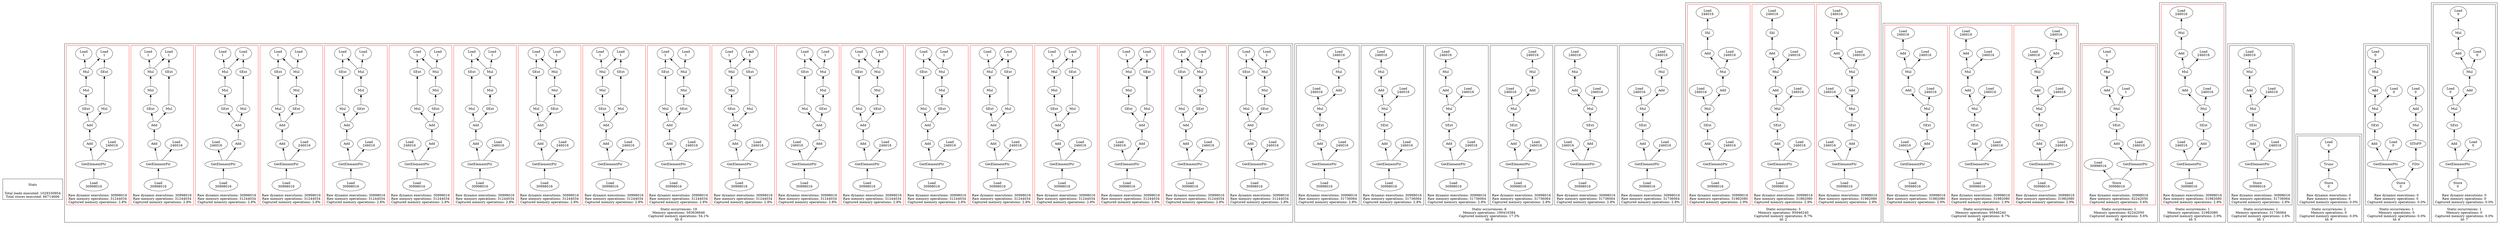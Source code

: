 strict digraph {
rankdir=BT
subgraph {
Stats [shape=plaintext]
cluster=true
label="Total loads executed: 1029330954\nTotal stores executed: 66714666"
}
subgraph {
subgraph {
"0_0_515" [label="Mul"]
"0_0_457" [label="SExt"]
"0_0_515" -> "0_0_457"
"0_0_625" [label="GetElementPtr"]
"0_0_624" [label="Add"]
"0_0_625" -> "0_0_624"
"0_0_474" [label="Mul"]
"0_0_436" [label="Mul"]
"0_0_474" -> "0_0_436"
"0_0_514" [label="Load\n246016"]
"0_0_625" -> "0_0_514"
{
rank=min
"0_0_626" [label="Load\n30998016"]
}
"0_0_626" -> "0_0_625"
"0_0_426" [label="Load\n1"]
"0_0_436" -> "0_0_426"
"0_0_516" [label="Add"]
"0_0_624" -> "0_0_516"
"0_0_483" [label="SExt"]
"0_0_483" -> "0_0_474"
"0_0_457" -> "0_0_426"
"0_0_516" -> "0_0_515"
"0_0_516" -> "0_0_483"
"0_0_423" [label="Load\n1"]
"0_0_436" -> "0_0_423"
cluster=true
label="Raw dynamic executions: 30998016\nRaw memory operations: 31244034\nCaptured memory operations: 2.8%"
}
subgraph {
"0_1_630" [label="Add"]
"0_1_524" [label="Add"]
"0_1_630" -> "0_1_524"
"0_1_523" [label="Mul"]
"0_1_458" [label="SExt"]
"0_1_523" -> "0_1_458"
"0_1_476" [label="Mul"]
"0_1_437" [label="Mul"]
"0_1_476" -> "0_1_437"
"0_1_486" [label="SExt"]
"0_1_524" -> "0_1_486"
"0_1_631" [label="GetElementPtr"]
"0_1_514" [label="Load\n246016"]
"0_1_631" -> "0_1_514"
"0_1_426" [label="Load\n1"]
"0_1_458" -> "0_1_426"
"0_1_631" -> "0_1_630"
"0_1_486" -> "0_1_476"
"0_1_423" [label="Load\n1"]
"0_1_437" -> "0_1_423"
{
rank=min
"0_1_632" [label="Load\n30998016"]
}
"0_1_632" -> "0_1_631"
"0_1_524" -> "0_1_523"
"0_1_437" -> "0_1_426"
cluster=true
label="Raw dynamic executions: 30998016\nRaw memory operations: 31244034\nCaptured memory operations: 2.8%"
color=red
}
subgraph {
"0_2_484" [label="SExt"]
"0_2_476" [label="Mul"]
"0_2_484" -> "0_2_476"
"0_2_640" [label="GetElementPtr"]
"0_2_514" [label="Load\n246016"]
"0_2_640" -> "0_2_514"
"0_2_515" [label="Mul"]
"0_2_457" [label="SExt"]
"0_2_515" -> "0_2_457"
"0_2_437" [label="Mul"]
"0_2_476" -> "0_2_437"
"0_2_639" [label="Add"]
"0_2_531" [label="Add"]
"0_2_639" -> "0_2_531"
"0_2_426" [label="Load\n1"]
"0_2_457" -> "0_2_426"
{
rank=min
"0_2_641" [label="Load\n30998016"]
}
"0_2_641" -> "0_2_640"
"0_2_531" -> "0_2_484"
"0_2_423" [label="Load\n1"]
"0_2_437" -> "0_2_423"
"0_2_640" -> "0_2_639"
"0_2_437" -> "0_2_426"
"0_2_531" -> "0_2_515"
cluster=true
label="Raw dynamic executions: 30998016\nRaw memory operations: 31244034\nCaptured memory operations: 2.8%"
color=red
}
subgraph {
"0_3_487" [label="SExt"]
"0_3_474" [label="Mul"]
"0_3_487" -> "0_3_474"
"0_3_540" [label="Add"]
"0_3_523" [label="Mul"]
"0_3_540" -> "0_3_523"
"0_3_646" [label="Add"]
"0_3_646" -> "0_3_540"
"0_3_458" [label="SExt"]
"0_3_523" -> "0_3_458"
"0_3_436" [label="Mul"]
"0_3_474" -> "0_3_436"
"0_3_647" [label="GetElementPtr"]
"0_3_514" [label="Load\n246016"]
"0_3_647" -> "0_3_514"
"0_3_426" [label="Load\n1"]
"0_3_458" -> "0_3_426"
"0_3_436" -> "0_3_426"
"0_3_423" [label="Load\n1"]
"0_3_436" -> "0_3_423"
"0_3_540" -> "0_3_487"
"0_3_647" -> "0_3_646"
{
rank=min
"0_3_648" [label="Load\n30998016"]
}
"0_3_648" -> "0_3_647"
cluster=true
label="Raw dynamic executions: 30998016\nRaw memory operations: 31244034\nCaptured memory operations: 2.8%"
color=red
}
subgraph {
"0_4_543" [label="Add"]
"0_4_480" [label="SExt"]
"0_4_543" -> "0_4_480"
"0_4_456" [label="SExt"]
"0_4_426" [label="Load\n1"]
"0_4_456" -> "0_4_426"
"0_4_474" [label="Mul"]
"0_4_436" [label="Mul"]
"0_4_474" -> "0_4_436"
"0_4_436" -> "0_4_426"
{
rank=min
"0_4_651" [label="Load\n30998016"]
}
"0_4_650" [label="GetElementPtr"]
"0_4_651" -> "0_4_650"
"0_4_649" [label="Add"]
"0_4_649" -> "0_4_543"
"0_4_542" [label="Mul"]
"0_4_543" -> "0_4_542"
"0_4_514" [label="Load\n246016"]
"0_4_650" -> "0_4_514"
"0_4_423" [label="Load\n1"]
"0_4_436" -> "0_4_423"
"0_4_542" -> "0_4_456"
"0_4_650" -> "0_4_649"
"0_4_480" -> "0_4_474"
cluster=true
label="Raw dynamic executions: 30998016\nRaw memory operations: 31244034\nCaptured memory operations: 2.8%"
color=red
}
subgraph {
"0_5_544" [label="Add"]
"0_5_523" [label="Mul"]
"0_5_544" -> "0_5_523"
"0_5_654" [label="GetElementPtr"]
"0_5_653" [label="Add"]
"0_5_654" -> "0_5_653"
"0_5_458" [label="SExt"]
"0_5_523" -> "0_5_458"
"0_5_479" [label="Mul"]
"0_5_441" [label="Mul"]
"0_5_479" -> "0_5_441"
"0_5_426" [label="Load\n1"]
"0_5_458" -> "0_5_426"
"0_5_488" [label="SExt"]
"0_5_544" -> "0_5_488"
"0_5_514" [label="Load\n246016"]
"0_5_654" -> "0_5_514"
{
rank=min
"0_5_655" [label="Load\n30998016"]
}
"0_5_655" -> "0_5_654"
"0_5_441" -> "0_5_426"
"0_5_653" -> "0_5_544"
"0_5_488" -> "0_5_479"
"0_5_423" [label="Load\n1"]
"0_5_441" -> "0_5_423"
cluster=true
label="Raw dynamic executions: 30998016\nRaw memory operations: 31244034\nCaptured memory operations: 2.8%"
color=red
}
subgraph {
"0_6_545" [label="Add"]
"0_6_542" [label="Mul"]
"0_6_545" -> "0_6_542"
"0_6_456" [label="SExt"]
"0_6_426" [label="Load\n1"]
"0_6_456" -> "0_6_426"
"0_6_481" [label="SExt"]
"0_6_545" -> "0_6_481"
"0_6_657" [label="Add"]
"0_6_657" -> "0_6_545"
"0_6_658" [label="GetElementPtr"]
"0_6_658" -> "0_6_657"
"0_6_479" [label="Mul"]
"0_6_481" -> "0_6_479"
"0_6_441" [label="Mul"]
"0_6_479" -> "0_6_441"
{
rank=min
"0_6_659" [label="Load\n30998016"]
}
"0_6_659" -> "0_6_658"
"0_6_441" -> "0_6_426"
"0_6_542" -> "0_6_456"
"0_6_514" [label="Load\n246016"]
"0_6_658" -> "0_6_514"
"0_6_423" [label="Load\n1"]
"0_6_441" -> "0_6_423"
cluster=true
label="Raw dynamic executions: 30998016\nRaw memory operations: 31244034\nCaptured memory operations: 2.8%"
color=red
}
subgraph {
"0_7_666" [label="GetElementPtr"]
"0_7_514" [label="Load\n246016"]
"0_7_666" -> "0_7_514"
"0_7_523" [label="Mul"]
"0_7_458" [label="SExt"]
"0_7_523" -> "0_7_458"
"0_7_476" [label="Mul"]
"0_7_437" [label="Mul"]
"0_7_476" -> "0_7_437"
"0_7_524" [label="Add"]
"0_7_486" [label="SExt"]
"0_7_524" -> "0_7_486"
"0_7_665" [label="Add"]
"0_7_665" -> "0_7_524"
"0_7_426" [label="Load\n1"]
"0_7_458" -> "0_7_426"
{
rank=min
"0_7_667" [label="Load\n30998016"]
}
"0_7_667" -> "0_7_666"
"0_7_486" -> "0_7_476"
"0_7_423" [label="Load\n1"]
"0_7_437" -> "0_7_423"
"0_7_524" -> "0_7_523"
"0_7_437" -> "0_7_426"
"0_7_666" -> "0_7_665"
cluster=true
label="Raw dynamic executions: 30998016\nRaw memory operations: 31244034\nCaptured memory operations: 2.8%"
color=red
}
subgraph {
"0_8_482" [label="SExt"]
"0_8_476" [label="Mul"]
"0_8_482" -> "0_8_476"
"0_8_456" [label="SExt"]
"0_8_426" [label="Load\n1"]
"0_8_456" -> "0_8_426"
"0_8_551" [label="Add"]
"0_8_551" -> "0_8_482"
"0_8_437" [label="Mul"]
"0_8_476" -> "0_8_437"
"0_8_669" [label="GetElementPtr"]
"0_8_668" [label="Add"]
"0_8_669" -> "0_8_668"
"0_8_514" [label="Load\n246016"]
"0_8_669" -> "0_8_514"
"0_8_668" -> "0_8_551"
"0_8_423" [label="Load\n1"]
"0_8_437" -> "0_8_423"
"0_8_542" [label="Mul"]
"0_8_542" -> "0_8_456"
{
rank=min
"0_8_670" [label="Load\n30998016"]
}
"0_8_670" -> "0_8_669"
"0_8_551" -> "0_8_542"
"0_8_437" -> "0_8_426"
cluster=true
label="Raw dynamic executions: 30998016\nRaw memory operations: 31244034\nCaptured memory operations: 2.8%"
color=red
}
subgraph {
"0_9_673" [label="Add"]
"0_9_524" [label="Add"]
"0_9_673" -> "0_9_524"
"0_9_523" [label="Mul"]
"0_9_458" [label="SExt"]
"0_9_523" -> "0_9_458"
"0_9_476" [label="Mul"]
"0_9_437" [label="Mul"]
"0_9_476" -> "0_9_437"
"0_9_486" [label="SExt"]
"0_9_524" -> "0_9_486"
{
rank=min
"0_9_675" [label="Load\n30998016"]
}
"0_9_674" [label="GetElementPtr"]
"0_9_675" -> "0_9_674"
"0_9_514" [label="Load\n246016"]
"0_9_674" -> "0_9_514"
"0_9_426" [label="Load\n1"]
"0_9_458" -> "0_9_426"
"0_9_674" -> "0_9_673"
"0_9_486" -> "0_9_476"
"0_9_423" [label="Load\n1"]
"0_9_437" -> "0_9_423"
"0_9_524" -> "0_9_523"
"0_9_437" -> "0_9_426"
cluster=true
label="Raw dynamic executions: 30998016\nRaw memory operations: 31244034\nCaptured memory operations: 2.8%"
color=red
}
subgraph {
"0_10_482" [label="SExt"]
"0_10_476" [label="Mul"]
"0_10_482" -> "0_10_476"
"0_10_456" [label="SExt"]
"0_10_426" [label="Load\n1"]
"0_10_456" -> "0_10_426"
"0_10_551" [label="Add"]
"0_10_551" -> "0_10_482"
"0_10_677" [label="Add"]
"0_10_677" -> "0_10_551"
"0_10_437" [label="Mul"]
"0_10_476" -> "0_10_437"
{
rank=min
"0_10_679" [label="Load\n30998016"]
}
"0_10_678" [label="GetElementPtr"]
"0_10_679" -> "0_10_678"
"0_10_678" -> "0_10_677"
"0_10_423" [label="Load\n1"]
"0_10_437" -> "0_10_423"
"0_10_514" [label="Load\n246016"]
"0_10_678" -> "0_10_514"
"0_10_542" [label="Mul"]
"0_10_542" -> "0_10_456"
"0_10_551" -> "0_10_542"
"0_10_437" -> "0_10_426"
cluster=true
label="Raw dynamic executions: 30998016\nRaw memory operations: 31244034\nCaptured memory operations: 2.8%"
color=red
}
subgraph {
"0_11_515" [label="Mul"]
"0_11_457" [label="SExt"]
"0_11_515" -> "0_11_457"
"0_11_474" [label="Mul"]
"0_11_436" [label="Mul"]
"0_11_474" -> "0_11_436"
"0_11_685" [label="Add"]
"0_11_516" [label="Add"]
"0_11_685" -> "0_11_516"
"0_11_426" [label="Load\n1"]
"0_11_436" -> "0_11_426"
"0_11_483" [label="SExt"]
"0_11_483" -> "0_11_474"
"0_11_457" -> "0_11_426"
"0_11_516" -> "0_11_515"
"0_11_516" -> "0_11_483"
{
rank=min
"0_11_687" [label="Load\n30998016"]
}
"0_11_686" [label="GetElementPtr"]
"0_11_687" -> "0_11_686"
"0_11_423" [label="Load\n1"]
"0_11_436" -> "0_11_423"
"0_11_514" [label="Load\n246016"]
"0_11_686" -> "0_11_514"
"0_11_686" -> "0_11_685"
cluster=true
label="Raw dynamic executions: 30998016\nRaw memory operations: 31244034\nCaptured memory operations: 2.8%"
color=red
}
subgraph {
"0_12_689" [label="GetElementPtr"]
"0_12_688" [label="Add"]
"0_12_689" -> "0_12_688"
"0_12_515" [label="Mul"]
"0_12_457" [label="SExt"]
"0_12_515" -> "0_12_457"
"0_12_558" [label="Add"]
"0_12_688" -> "0_12_558"
"0_12_514" [label="Load\n246016"]
"0_12_689" -> "0_12_514"
{
rank=min
"0_12_690" [label="Load\n30998016"]
}
"0_12_690" -> "0_12_689"
"0_12_479" [label="Mul"]
"0_12_441" [label="Mul"]
"0_12_479" -> "0_12_441"
"0_12_485" [label="SExt"]
"0_12_485" -> "0_12_479"
"0_12_558" -> "0_12_515"
"0_12_558" -> "0_12_485"
"0_12_426" [label="Load\n1"]
"0_12_457" -> "0_12_426"
"0_12_441" -> "0_12_426"
"0_12_423" [label="Load\n1"]
"0_12_441" -> "0_12_423"
cluster=true
label="Raw dynamic executions: 30998016\nRaw memory operations: 31244034\nCaptured memory operations: 2.8%"
color=red
}
subgraph {
"0_13_515" [label="Mul"]
"0_13_457" [label="SExt"]
"0_13_515" -> "0_13_457"
{
rank=min
"0_13_694" [label="Load\n30998016"]
}
"0_13_693" [label="GetElementPtr"]
"0_13_694" -> "0_13_693"
"0_13_474" [label="Mul"]
"0_13_436" [label="Mul"]
"0_13_474" -> "0_13_436"
"0_13_426" [label="Load\n1"]
"0_13_436" -> "0_13_426"
"0_13_514" [label="Load\n246016"]
"0_13_693" -> "0_13_514"
"0_13_483" [label="SExt"]
"0_13_483" -> "0_13_474"
"0_13_457" -> "0_13_426"
"0_13_516" [label="Add"]
"0_13_516" -> "0_13_515"
"0_13_516" -> "0_13_483"
"0_13_423" [label="Load\n1"]
"0_13_436" -> "0_13_423"
"0_13_692" [label="Add"]
"0_13_692" -> "0_13_516"
"0_13_693" -> "0_13_692"
cluster=true
label="Raw dynamic executions: 30998016\nRaw memory operations: 31244034\nCaptured memory operations: 2.8%"
color=red
}
subgraph {
"0_14_515" [label="Mul"]
"0_14_457" [label="SExt"]
"0_14_515" -> "0_14_457"
"0_14_696" [label="Add"]
"0_14_558" [label="Add"]
"0_14_696" -> "0_14_558"
{
rank=min
"0_14_698" [label="Load\n30998016"]
}
"0_14_697" [label="GetElementPtr"]
"0_14_698" -> "0_14_697"
"0_14_514" [label="Load\n246016"]
"0_14_697" -> "0_14_514"
"0_14_479" [label="Mul"]
"0_14_441" [label="Mul"]
"0_14_479" -> "0_14_441"
"0_14_485" [label="SExt"]
"0_14_485" -> "0_14_479"
"0_14_558" -> "0_14_515"
"0_14_558" -> "0_14_485"
"0_14_426" [label="Load\n1"]
"0_14_457" -> "0_14_426"
"0_14_441" -> "0_14_426"
"0_14_423" [label="Load\n1"]
"0_14_441" -> "0_14_423"
"0_14_697" -> "0_14_696"
cluster=true
label="Raw dynamic executions: 30998016\nRaw memory operations: 31244034\nCaptured memory operations: 2.8%"
color=red
}
subgraph {
"0_15_515" [label="Mul"]
"0_15_457" [label="SExt"]
"0_15_515" -> "0_15_457"
{
rank=min
"0_15_706" [label="Load\n30998016"]
}
"0_15_705" [label="GetElementPtr"]
"0_15_706" -> "0_15_705"
"0_15_479" [label="Mul"]
"0_15_441" [label="Mul"]
"0_15_479" -> "0_15_441"
"0_15_558" [label="Add"]
"0_15_558" -> "0_15_515"
"0_15_704" [label="Add"]
"0_15_705" -> "0_15_704"
"0_15_485" [label="SExt"]
"0_15_485" -> "0_15_479"
"0_15_558" -> "0_15_485"
"0_15_426" [label="Load\n1"]
"0_15_457" -> "0_15_426"
"0_15_441" -> "0_15_426"
"0_15_514" [label="Load\n246016"]
"0_15_705" -> "0_15_514"
"0_15_704" -> "0_15_558"
"0_15_423" [label="Load\n1"]
"0_15_441" -> "0_15_423"
cluster=true
label="Raw dynamic executions: 30998016\nRaw memory operations: 31244034\nCaptured memory operations: 2.8%"
color=red
}
subgraph {
"0_16_482" [label="SExt"]
"0_16_476" [label="Mul"]
"0_16_482" -> "0_16_476"
"0_16_456" [label="SExt"]
"0_16_426" [label="Load\n1"]
"0_16_456" -> "0_16_426"
"0_16_551" [label="Add"]
"0_16_551" -> "0_16_482"
"0_16_437" [label="Mul"]
"0_16_476" -> "0_16_437"
"0_16_712" [label="GetElementPtr"]
"0_16_514" [label="Load\n246016"]
"0_16_712" -> "0_16_514"
{
rank=min
"0_16_713" [label="Load\n30998016"]
}
"0_16_713" -> "0_16_712"
"0_16_711" [label="Add"]
"0_16_712" -> "0_16_711"
"0_16_711" -> "0_16_551"
"0_16_423" [label="Load\n1"]
"0_16_437" -> "0_16_423"
"0_16_542" [label="Mul"]
"0_16_542" -> "0_16_456"
"0_16_551" -> "0_16_542"
"0_16_437" -> "0_16_426"
cluster=true
label="Raw dynamic executions: 30998016\nRaw memory operations: 31244034\nCaptured memory operations: 2.8%"
color=red
}
subgraph {
"0_17_484" [label="SExt"]
"0_17_476" [label="Mul"]
"0_17_484" -> "0_17_476"
"0_17_515" [label="Mul"]
"0_17_457" [label="SExt"]
"0_17_515" -> "0_17_457"
"0_17_437" [label="Mul"]
"0_17_476" -> "0_17_437"
"0_17_718" [label="Add"]
"0_17_531" [label="Add"]
"0_17_718" -> "0_17_531"
"0_17_719" [label="GetElementPtr"]
"0_17_514" [label="Load\n246016"]
"0_17_719" -> "0_17_514"
{
rank=min
"0_17_720" [label="Load\n30998016"]
}
"0_17_720" -> "0_17_719"
"0_17_426" [label="Load\n1"]
"0_17_457" -> "0_17_426"
"0_17_531" -> "0_17_484"
"0_17_423" [label="Load\n1"]
"0_17_437" -> "0_17_423"
"0_17_719" -> "0_17_718"
"0_17_437" -> "0_17_426"
"0_17_531" -> "0_17_515"
cluster=true
label="Raw dynamic executions: 30998016\nRaw memory operations: 31244034\nCaptured memory operations: 2.8%"
color=red
}
subgraph {
"0_18_484" [label="SExt"]
"0_18_476" [label="Mul"]
"0_18_484" -> "0_18_476"
"0_18_515" [label="Mul"]
"0_18_457" [label="SExt"]
"0_18_515" -> "0_18_457"
"0_18_437" [label="Mul"]
"0_18_476" -> "0_18_437"
"0_18_426" [label="Load\n1"]
"0_18_457" -> "0_18_426"
"0_18_531" [label="Add"]
"0_18_531" -> "0_18_484"
"0_18_423" [label="Load\n1"]
"0_18_437" -> "0_18_423"
"0_18_729" [label="Add"]
"0_18_729" -> "0_18_531"
{
rank=min
"0_18_731" [label="Load\n30998016"]
}
"0_18_730" [label="GetElementPtr"]
"0_18_731" -> "0_18_730"
"0_18_730" -> "0_18_729"
"0_18_514" [label="Load\n246016"]
"0_18_730" -> "0_18_514"
"0_18_437" -> "0_18_426"
"0_18_531" -> "0_18_515"
cluster=true
label="Raw dynamic executions: 30998016\nRaw memory operations: 31244034\nCaptured memory operations: 2.8%"
color=red
}
cluster=true
label="Static occurrences: 19\nMemory operations: 593636646\nCaptured memory operations: 54.1%\nId: 0"
}
subgraph {
subgraph {
"8_0_513" [label="Mul"]
"8_0_509" [label="Load\n246016"]
"8_0_513" -> "8_0_509"
"8_0_621" [label="Add"]
"8_0_605" [label="SExt"]
"8_0_621" -> "8_0_605"
"8_0_622" [label="GetElementPtr"]
"8_0_506" [label="Load\n246016"]
"8_0_622" -> "8_0_506"
"8_0_510" [label="Mul"]
"8_0_508" [label="Load\n246016"]
"8_0_510" -> "8_0_508"
"8_0_605" -> "8_0_513"
{
rank=min
"8_0_623" [label="Load\n30998016"]
}
"8_0_623" -> "8_0_622"
"8_0_512" [label="Add"]
"8_0_512" -> "8_0_510"
"8_0_622" -> "8_0_621"
"8_0_513" -> "8_0_512"
cluster=true
label="Raw dynamic executions: 30998016\nRaw memory operations: 31736064\nCaptured memory operations: 2.8%"
}
subgraph {
"8_1_644" [label="GetElementPtr"]
"8_1_532" [label="Load\n246016"]
"8_1_644" -> "8_1_532"
"8_1_539" [label="Mul"]
"8_1_538" [label="Add"]
"8_1_539" -> "8_1_538"
"8_1_536" [label="Mul"]
"8_1_534" [label="Load\n246016"]
"8_1_536" -> "8_1_534"
"8_1_535" [label="Load\n246016"]
"8_1_539" -> "8_1_535"
"8_1_643" [label="Add"]
"8_1_644" -> "8_1_643"
"8_1_538" -> "8_1_536"
{
rank=min
"8_1_645" [label="Load\n30998016"]
}
"8_1_645" -> "8_1_644"
"8_1_608" [label="SExt"]
"8_1_608" -> "8_1_539"
"8_1_643" -> "8_1_608"
cluster=true
label="Raw dynamic executions: 30998016\nRaw memory operations: 31736064\nCaptured memory operations: 2.8%"
}
subgraph {
"8_2_563" [label="Mul"]
"8_2_561" [label="Load\n246016"]
"8_2_563" -> "8_2_561"
"8_2_566" [label="Mul"]
"8_2_562" [label="Load\n246016"]
"8_2_566" -> "8_2_562"
"8_2_565" [label="Add"]
"8_2_565" -> "8_2_563"
"8_2_611" [label="SExt"]
"8_2_611" -> "8_2_566"
"8_2_702" [label="GetElementPtr"]
"8_2_701" [label="Add"]
"8_2_702" -> "8_2_701"
"8_2_566" -> "8_2_565"
"8_2_701" -> "8_2_611"
"8_2_559" [label="Load\n246016"]
"8_2_702" -> "8_2_559"
{
rank=min
"8_2_703" [label="Load\n30998016"]
}
"8_2_703" -> "8_2_702"
cluster=true
label="Raw dynamic executions: 30998016\nRaw memory operations: 31736064\nCaptured memory operations: 2.8%"
}
subgraph {
{
rank=min
"8_3_724" [label="Load\n30998016"]
}
"8_3_723" [label="GetElementPtr"]
"8_3_724" -> "8_3_723"
"8_3_581" [label="Mul"]
"8_3_579" [label="Load\n246016"]
"8_3_581" -> "8_3_579"
"8_3_583" [label="Add"]
"8_3_583" -> "8_3_581"
"8_3_722" [label="Add"]
"8_3_614" [label="SExt"]
"8_3_722" -> "8_3_614"
"8_3_723" -> "8_3_722"
"8_3_584" [label="Mul"]
"8_3_584" -> "8_3_583"
"8_3_580" [label="Load\n246016"]
"8_3_584" -> "8_3_580"
"8_3_578" [label="Load\n246016"]
"8_3_723" -> "8_3_578"
"8_3_614" -> "8_3_584"
cluster=true
label="Raw dynamic executions: 30998016\nRaw memory operations: 31736064\nCaptured memory operations: 2.8%"
}
subgraph {
"8_4_735" [label="GetElementPtr"]
"8_4_734" [label="Add"]
"8_4_735" -> "8_4_734"
{
rank=min
"8_4_736" [label="Load\n30998016"]
}
"8_4_736" -> "8_4_735"
"8_4_597" [label="Mul"]
"8_4_596" [label="Add"]
"8_4_597" -> "8_4_596"
"8_4_591" [label="Load\n246016"]
"8_4_735" -> "8_4_591"
"8_4_616" [label="SExt"]
"8_4_616" -> "8_4_597"
"8_4_593" [label="Load\n246016"]
"8_4_597" -> "8_4_593"
"8_4_734" -> "8_4_616"
"8_4_594" [label="Mul"]
"8_4_596" -> "8_4_594"
"8_4_592" [label="Load\n246016"]
"8_4_594" -> "8_4_592"
cluster=true
label="Raw dynamic executions: 30998016\nRaw memory operations: 31736064\nCaptured memory operations: 2.8%"
}
subgraph {
"8_5_766" [label="Mul"]
"8_5_762" [label="Load\n246016"]
"8_5_766" -> "8_5_762"
"8_5_765" [label="Add"]
"8_5_763" [label="Mul"]
"8_5_765" -> "8_5_763"
{
rank=min
"8_5_777" [label="Load\n30998016"]
}
"8_5_776" [label="GetElementPtr"]
"8_5_777" -> "8_5_776"
"8_5_761" [label="Load\n246016"]
"8_5_763" -> "8_5_761"
"8_5_771" [label="SExt"]
"8_5_771" -> "8_5_766"
"8_5_766" -> "8_5_765"
"8_5_775" [label="Add"]
"8_5_776" -> "8_5_775"
"8_5_760" [label="Load\n246016"]
"8_5_776" -> "8_5_760"
"8_5_775" -> "8_5_771"
cluster=true
label="Raw dynamic executions: 30998016\nRaw memory operations: 31736064\nCaptured memory operations: 2.8%"
}
cluster=true
label="Static occurrences: 6\nMemory operations: 190416384\nCaptured memory operations: 17.3%\nId: 8"
}
subgraph {
subgraph {
"2_0_526" [label="Add"]
"2_0_525" [label="Shl"]
"2_0_526" -> "2_0_525"
"2_0_636" [label="GetElementPtr"]
"2_0_506" [label="Load\n246016"]
"2_0_636" -> "2_0_506"
"2_0_607" [label="SExt"]
"2_0_530" [label="Mul"]
"2_0_607" -> "2_0_530"
"2_0_527" [label="Mul"]
"2_0_508" [label="Load\n246016"]
"2_0_527" -> "2_0_508"
"2_0_509" [label="Load\n246016"]
"2_0_530" -> "2_0_509"
"2_0_527" -> "2_0_526"
"2_0_529" [label="Add"]
"2_0_530" -> "2_0_529"
{
rank=min
"2_0_637" [label="Load\n30998016"]
}
"2_0_637" -> "2_0_636"
"2_0_635" [label="Add"]
"2_0_635" -> "2_0_607"
"2_0_507" [label="Load\n246016"]
"2_0_525" -> "2_0_507"
"2_0_636" -> "2_0_635"
"2_0_529" -> "2_0_527"
cluster=true
label="Raw dynamic executions: 30998016\nRaw memory operations: 31982080\nCaptured memory operations: 2.9%"
color=red
}
subgraph {
"2_1_554" [label="Mul"]
"2_1_553" [label="Add"]
"2_1_554" -> "2_1_553"
"2_1_682" [label="Add"]
"2_1_610" [label="SExt"]
"2_1_682" -> "2_1_610"
"2_1_552" [label="Shl"]
"2_1_553" -> "2_1_552"
"2_1_557" [label="Mul"]
"2_1_556" [label="Add"]
"2_1_557" -> "2_1_556"
"2_1_610" -> "2_1_557"
{
rank=min
"2_1_684" [label="Load\n30998016"]
}
"2_1_683" [label="GetElementPtr"]
"2_1_684" -> "2_1_683"
"2_1_534" [label="Load\n246016"]
"2_1_554" -> "2_1_534"
"2_1_535" [label="Load\n246016"]
"2_1_557" -> "2_1_535"
"2_1_532" [label="Load\n246016"]
"2_1_683" -> "2_1_532"
"2_1_556" -> "2_1_554"
"2_1_683" -> "2_1_682"
"2_1_533" [label="Load\n246016"]
"2_1_552" -> "2_1_533"
cluster=true
label="Raw dynamic executions: 30998016\nRaw memory operations: 31982080\nCaptured memory operations: 2.9%"
color=red
}
subgraph {
"2_2_715" [label="Add"]
"2_2_613" [label="SExt"]
"2_2_715" -> "2_2_613"
{
rank=min
"2_2_717" [label="Load\n30998016"]
}
"2_2_716" [label="GetElementPtr"]
"2_2_717" -> "2_2_716"
"2_2_574" [label="Mul"]
"2_2_573" [label="Add"]
"2_2_574" -> "2_2_573"
"2_2_577" [label="Mul"]
"2_2_613" -> "2_2_577"
"2_2_716" -> "2_2_715"
"2_2_572" [label="Shl"]
"2_2_573" -> "2_2_572"
"2_2_561" [label="Load\n246016"]
"2_2_574" -> "2_2_561"
"2_2_562" [label="Load\n246016"]
"2_2_577" -> "2_2_562"
"2_2_576" [label="Add"]
"2_2_576" -> "2_2_574"
"2_2_559" [label="Load\n246016"]
"2_2_716" -> "2_2_559"
"2_2_560" [label="Load\n246016"]
"2_2_572" -> "2_2_560"
"2_2_577" -> "2_2_576"
cluster=true
label="Raw dynamic executions: 30998016\nRaw memory operations: 31982080\nCaptured memory operations: 2.9%"
color=red
}
cluster=true
label="Static occurrences: 3\nMemory operations: 95946240\nCaptured memory operations: 8.7%\nId: 2"
}
subgraph {
subgraph {
"3_0_518" [label="Mul"]
"3_0_508" [label="Load\n246016"]
"3_0_518" -> "3_0_508"
"3_0_517" [label="Add"]
"3_0_518" -> "3_0_517"
"3_0_520" [label="Add"]
"3_0_520" -> "3_0_518"
"3_0_521" [label="Mul"]
"3_0_509" [label="Load\n246016"]
"3_0_521" -> "3_0_509"
"3_0_606" [label="SExt"]
"3_0_606" -> "3_0_521"
{
rank=min
"3_0_629" [label="Load\n30998016"]
}
"3_0_628" [label="GetElementPtr"]
"3_0_629" -> "3_0_628"
"3_0_521" -> "3_0_520"
"3_0_627" [label="Add"]
"3_0_627" -> "3_0_606"
"3_0_507" [label="Load\n246016"]
"3_0_517" -> "3_0_507"
"3_0_506" [label="Load\n246016"]
"3_0_628" -> "3_0_506"
"3_0_628" -> "3_0_627"
cluster=true
label="Raw dynamic executions: 30998016\nRaw memory operations: 31982080\nCaptured memory operations: 2.9%"
color=red
}
subgraph {
"3_1_609" [label="SExt"]
"3_1_550" [label="Mul"]
"3_1_609" -> "3_1_550"
"3_1_663" [label="GetElementPtr"]
"3_1_662" [label="Add"]
"3_1_663" -> "3_1_662"
{
rank=min
"3_1_664" [label="Load\n30998016"]
}
"3_1_664" -> "3_1_663"
"3_1_662" -> "3_1_609"
"3_1_549" [label="Add"]
"3_1_550" -> "3_1_549"
"3_1_547" [label="Mul"]
"3_1_546" [label="Add"]
"3_1_547" -> "3_1_546"
"3_1_549" -> "3_1_547"
"3_1_532" [label="Load\n246016"]
"3_1_663" -> "3_1_532"
"3_1_534" [label="Load\n246016"]
"3_1_547" -> "3_1_534"
"3_1_535" [label="Load\n246016"]
"3_1_550" -> "3_1_535"
"3_1_533" [label="Load\n246016"]
"3_1_546" -> "3_1_533"
cluster=true
label="Raw dynamic executions: 30998016\nRaw memory operations: 31982080\nCaptured memory operations: 2.9%"
color=red
}
subgraph {
"3_2_709" [label="GetElementPtr"]
"3_2_559" [label="Load\n246016"]
"3_2_709" -> "3_2_559"
"3_2_708" [label="Add"]
"3_2_709" -> "3_2_708"
"3_2_568" [label="Mul"]
"3_2_567" [label="Add"]
"3_2_568" -> "3_2_567"
"3_2_561" [label="Load\n246016"]
"3_2_568" -> "3_2_561"
{
rank=min
"3_2_710" [label="Load\n30998016"]
}
"3_2_710" -> "3_2_709"
"3_2_571" [label="Mul"]
"3_2_570" [label="Add"]
"3_2_571" -> "3_2_570"
"3_2_560" [label="Load\n246016"]
"3_2_567" -> "3_2_560"
"3_2_612" [label="SExt"]
"3_2_612" -> "3_2_571"
"3_2_562" [label="Load\n246016"]
"3_2_571" -> "3_2_562"
"3_2_570" -> "3_2_568"
"3_2_708" -> "3_2_612"
cluster=true
label="Raw dynamic executions: 30998016\nRaw memory operations: 31982080\nCaptured memory operations: 2.9%"
color=red
}
cluster=true
label="Static occurrences: 3\nMemory operations: 95946240\nCaptured memory operations: 8.7%\nId: 3"
}
subgraph {
subgraph {
{
rank=min
"4_0_780" [label="Store\n30998016"]
}
"4_0_777" [label="Load\n30998016"]
"4_0_780" -> "4_0_777"
"4_0_779" [label="GetElementPtr"]
"4_0_778" [label="Add"]
"4_0_779" -> "4_0_778"
"4_0_780" -> "4_0_779"
"4_0_770" [label="Mul"]
"4_0_769" [label="Add"]
"4_0_770" -> "4_0_769"
"4_0_756" [label="Mul"]
"4_0_423" [label="Load\n1"]
"4_0_756" -> "4_0_423"
"4_0_772" [label="SExt"]
"4_0_778" -> "4_0_772"
"4_0_767" [label="Load\n246016"]
"4_0_779" -> "4_0_767"
"4_0_772" -> "4_0_770"
"4_0_769" -> "4_0_756"
"4_0_426" [label="Load\n1"]
"4_0_770" -> "4_0_426"
cluster=true
label="Raw dynamic executions: 30998016\nRaw memory operations: 62242050\nCaptured memory operations: 5.6%"
color=red
}
cluster=true
label="Static occurrences: 1\nMemory operations: 62242050\nCaptured memory operations: 5.6%\nId: 4"
}
subgraph {
subgraph {
{
rank=min
"5_0_728" [label="Load\n30998016"]
}
"5_0_727" [label="GetElementPtr"]
"5_0_728" -> "5_0_727"
"5_0_585" [label="Mul"]
"5_0_507" [label="Load\n246016"]
"5_0_585" -> "5_0_507"
"5_0_506" [label="Load\n246016"]
"5_0_727" -> "5_0_506"
"5_0_590" [label="Mul"]
"5_0_589" [label="Add"]
"5_0_590" -> "5_0_589"
"5_0_587" [label="Mul"]
"5_0_586" [label="Add"]
"5_0_587" -> "5_0_586"
"5_0_726" [label="Add"]
"5_0_615" [label="SExt"]
"5_0_726" -> "5_0_615"
"5_0_586" -> "5_0_585"
"5_0_615" -> "5_0_590"
"5_0_508" [label="Load\n246016"]
"5_0_587" -> "5_0_508"
"5_0_589" -> "5_0_587"
"5_0_509" [label="Load\n246016"]
"5_0_590" -> "5_0_509"
"5_0_727" -> "5_0_726"
cluster=true
label="Raw dynamic executions: 30998016\nRaw memory operations: 31982080\nCaptured memory operations: 2.9%"
color=red
}
cluster=true
label="Static occurrences: 1\nMemory operations: 31982080\nCaptured memory operations: 2.9%\nId: 5"
}
subgraph {
subgraph {
"1_0_742" [label="GetElementPtr"]
"1_0_741" [label="Add"]
"1_0_742" -> "1_0_741"
{
rank=min
"1_0_743" [label="Store\n30998016"]
}
"1_0_743" -> "1_0_742"
"1_0_598" [label="Load\n246016"]
"1_0_742" -> "1_0_598"
"1_0_604" [label="Mul"]
"1_0_603" [label="Add"]
"1_0_604" -> "1_0_603"
"1_0_617" [label="SExt"]
"1_0_617" -> "1_0_604"
"1_0_600" [label="Load\n246016"]
"1_0_604" -> "1_0_600"
"1_0_601" [label="Mul"]
"1_0_603" -> "1_0_601"
"1_0_599" [label="Load\n246016"]
"1_0_601" -> "1_0_599"
"1_0_741" -> "1_0_617"
cluster=true
label="Raw dynamic executions: 30998016\nRaw memory operations: 31736064\nCaptured memory operations: 2.8%"
}
cluster=true
label="Static occurrences: 1\nMemory operations: 31736064\nCaptured memory operations: 2.8%\nId: 1"
}
subgraph {
subgraph {
{
rank=min
"9_0_869" [label="Store\n0"]
}
"9_0_868" [label="Trunc"]
"9_0_869" -> "9_0_868"
"9_0_866" [label="Load\n0"]
"9_0_868" -> "9_0_866"
cluster=true
label="Raw dynamic executions: 0\nRaw memory operations: 0\nCaptured memory operations: 0.0%"
}
cluster=true
label="Static occurrences: 2\nMemory operations: 0\nCaptured memory operations: 0.0%\nId: 9"
}
subgraph {
subgraph {
"6_0_366" [label="GetElementPtr"]
"6_0_365" [label="Add"]
"6_0_366" -> "6_0_365"
{
rank=min
"6_0_367" [label="Store\n0"]
}
"6_0_352" [label="FDiv"]
"6_0_367" -> "6_0_352"
"6_0_367" -> "6_0_366"
"6_0_342" [label="Mul"]
"6_0_341" [label="Add"]
"6_0_342" -> "6_0_341"
"6_0_362" [label="SExt"]
"6_0_361" [label="Mul"]
"6_0_362" -> "6_0_361"
"6_0_334" [label="Load\n0"]
"6_0_341" -> "6_0_334"
"6_0_353" [label="Mul"]
"6_0_338" [label="Load\n0"]
"6_0_353" -> "6_0_338"
"6_0_343" [label="SIToFP"]
"6_0_352" -> "6_0_343"
"6_0_343" -> "6_0_342"
"6_0_360" [label="Add"]
"6_0_360" -> "6_0_353"
"6_0_358" [label="Load\n0"]
"6_0_366" -> "6_0_358"
"6_0_348" [label="Load\n0"]
"6_0_361" -> "6_0_348"
"6_0_361" -> "6_0_360"
"6_0_365" -> "6_0_362"
cluster=true
label="Raw dynamic executions: 0\nRaw memory operations: 0\nCaptured memory operations: 0.0%"
}
cluster=true
label="Static occurrences: 1\nMemory operations: 0\nCaptured memory operations: 0.0%\nId: 6"
}
subgraph {
subgraph {
"7_0_386" [label="Mul"]
"7_0_379" [label="Load\n0"]
"7_0_386" -> "7_0_379"
"7_0_403" [label="SExt"]
"7_0_402" [label="Mul"]
"7_0_403" -> "7_0_402"
"7_0_406" [label="Add"]
"7_0_406" -> "7_0_403"
"7_0_391" [label="Load\n0"]
"7_0_402" -> "7_0_391"
"7_0_407" [label="GetElementPtr"]
"7_0_407" -> "7_0_406"
"7_0_394" [label="Mul"]
"7_0_393" [label="Add"]
"7_0_394" -> "7_0_393"
"7_0_393" -> "7_0_386"
"7_0_399" [label="Load\n0"]
"7_0_407" -> "7_0_399"
"7_0_401" [label="Add"]
"7_0_401" -> "7_0_394"
"7_0_383" [label="Load\n0"]
"7_0_394" -> "7_0_383"
"7_0_402" -> "7_0_401"
{
rank=min
"7_0_408" [label="Store\n0"]
}
"7_0_408" -> "7_0_407"
cluster=true
label="Raw dynamic executions: 0\nRaw memory operations: 0\nCaptured memory operations: 0.0%"
}
cluster=true
label="Static occurrences: 1\nMemory operations: 0\nCaptured memory operations: 0.0%\nId: 7"
}
}
